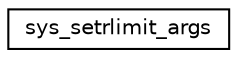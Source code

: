 digraph "Graphical Class Hierarchy"
{
 // LATEX_PDF_SIZE
  edge [fontname="Helvetica",fontsize="10",labelfontname="Helvetica",labelfontsize="10"];
  node [fontname="Helvetica",fontsize="10",shape=record];
  rankdir="LR";
  Node0 [label="sys_setrlimit_args",height=0.2,width=0.4,color="black", fillcolor="white", style="filled",URL="$structsys__setrlimit__args.html",tooltip=" "];
}
